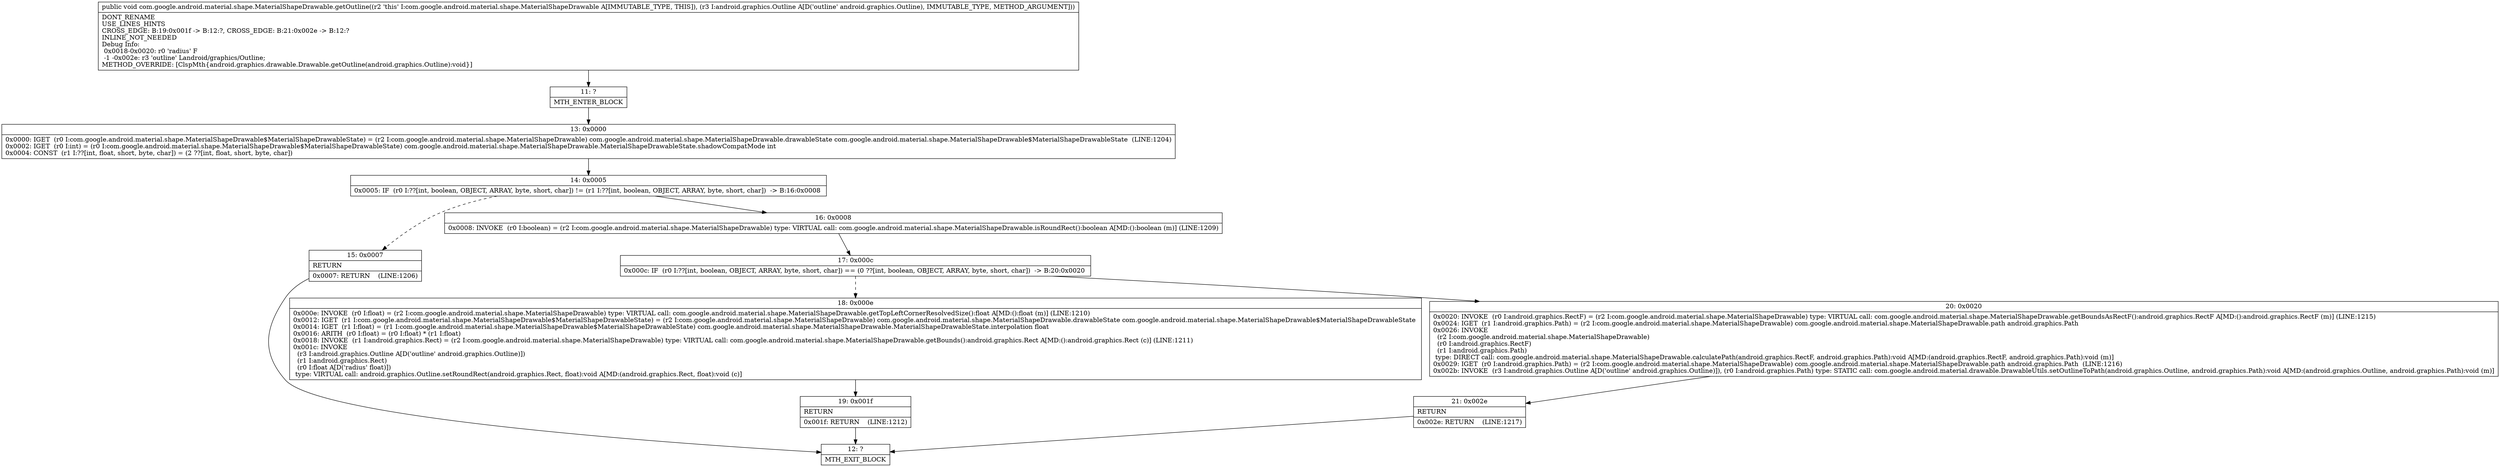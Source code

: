 digraph "CFG forcom.google.android.material.shape.MaterialShapeDrawable.getOutline(Landroid\/graphics\/Outline;)V" {
Node_11 [shape=record,label="{11\:\ ?|MTH_ENTER_BLOCK\l}"];
Node_13 [shape=record,label="{13\:\ 0x0000|0x0000: IGET  (r0 I:com.google.android.material.shape.MaterialShapeDrawable$MaterialShapeDrawableState) = (r2 I:com.google.android.material.shape.MaterialShapeDrawable) com.google.android.material.shape.MaterialShapeDrawable.drawableState com.google.android.material.shape.MaterialShapeDrawable$MaterialShapeDrawableState  (LINE:1204)\l0x0002: IGET  (r0 I:int) = (r0 I:com.google.android.material.shape.MaterialShapeDrawable$MaterialShapeDrawableState) com.google.android.material.shape.MaterialShapeDrawable.MaterialShapeDrawableState.shadowCompatMode int \l0x0004: CONST  (r1 I:??[int, float, short, byte, char]) = (2 ??[int, float, short, byte, char]) \l}"];
Node_14 [shape=record,label="{14\:\ 0x0005|0x0005: IF  (r0 I:??[int, boolean, OBJECT, ARRAY, byte, short, char]) != (r1 I:??[int, boolean, OBJECT, ARRAY, byte, short, char])  \-\> B:16:0x0008 \l}"];
Node_15 [shape=record,label="{15\:\ 0x0007|RETURN\l|0x0007: RETURN    (LINE:1206)\l}"];
Node_12 [shape=record,label="{12\:\ ?|MTH_EXIT_BLOCK\l}"];
Node_16 [shape=record,label="{16\:\ 0x0008|0x0008: INVOKE  (r0 I:boolean) = (r2 I:com.google.android.material.shape.MaterialShapeDrawable) type: VIRTUAL call: com.google.android.material.shape.MaterialShapeDrawable.isRoundRect():boolean A[MD:():boolean (m)] (LINE:1209)\l}"];
Node_17 [shape=record,label="{17\:\ 0x000c|0x000c: IF  (r0 I:??[int, boolean, OBJECT, ARRAY, byte, short, char]) == (0 ??[int, boolean, OBJECT, ARRAY, byte, short, char])  \-\> B:20:0x0020 \l}"];
Node_18 [shape=record,label="{18\:\ 0x000e|0x000e: INVOKE  (r0 I:float) = (r2 I:com.google.android.material.shape.MaterialShapeDrawable) type: VIRTUAL call: com.google.android.material.shape.MaterialShapeDrawable.getTopLeftCornerResolvedSize():float A[MD:():float (m)] (LINE:1210)\l0x0012: IGET  (r1 I:com.google.android.material.shape.MaterialShapeDrawable$MaterialShapeDrawableState) = (r2 I:com.google.android.material.shape.MaterialShapeDrawable) com.google.android.material.shape.MaterialShapeDrawable.drawableState com.google.android.material.shape.MaterialShapeDrawable$MaterialShapeDrawableState \l0x0014: IGET  (r1 I:float) = (r1 I:com.google.android.material.shape.MaterialShapeDrawable$MaterialShapeDrawableState) com.google.android.material.shape.MaterialShapeDrawable.MaterialShapeDrawableState.interpolation float \l0x0016: ARITH  (r0 I:float) = (r0 I:float) * (r1 I:float) \l0x0018: INVOKE  (r1 I:android.graphics.Rect) = (r2 I:com.google.android.material.shape.MaterialShapeDrawable) type: VIRTUAL call: com.google.android.material.shape.MaterialShapeDrawable.getBounds():android.graphics.Rect A[MD:():android.graphics.Rect (c)] (LINE:1211)\l0x001c: INVOKE  \l  (r3 I:android.graphics.Outline A[D('outline' android.graphics.Outline)])\l  (r1 I:android.graphics.Rect)\l  (r0 I:float A[D('radius' float)])\l type: VIRTUAL call: android.graphics.Outline.setRoundRect(android.graphics.Rect, float):void A[MD:(android.graphics.Rect, float):void (c)]\l}"];
Node_19 [shape=record,label="{19\:\ 0x001f|RETURN\l|0x001f: RETURN    (LINE:1212)\l}"];
Node_20 [shape=record,label="{20\:\ 0x0020|0x0020: INVOKE  (r0 I:android.graphics.RectF) = (r2 I:com.google.android.material.shape.MaterialShapeDrawable) type: VIRTUAL call: com.google.android.material.shape.MaterialShapeDrawable.getBoundsAsRectF():android.graphics.RectF A[MD:():android.graphics.RectF (m)] (LINE:1215)\l0x0024: IGET  (r1 I:android.graphics.Path) = (r2 I:com.google.android.material.shape.MaterialShapeDrawable) com.google.android.material.shape.MaterialShapeDrawable.path android.graphics.Path \l0x0026: INVOKE  \l  (r2 I:com.google.android.material.shape.MaterialShapeDrawable)\l  (r0 I:android.graphics.RectF)\l  (r1 I:android.graphics.Path)\l type: DIRECT call: com.google.android.material.shape.MaterialShapeDrawable.calculatePath(android.graphics.RectF, android.graphics.Path):void A[MD:(android.graphics.RectF, android.graphics.Path):void (m)]\l0x0029: IGET  (r0 I:android.graphics.Path) = (r2 I:com.google.android.material.shape.MaterialShapeDrawable) com.google.android.material.shape.MaterialShapeDrawable.path android.graphics.Path  (LINE:1216)\l0x002b: INVOKE  (r3 I:android.graphics.Outline A[D('outline' android.graphics.Outline)]), (r0 I:android.graphics.Path) type: STATIC call: com.google.android.material.drawable.DrawableUtils.setOutlineToPath(android.graphics.Outline, android.graphics.Path):void A[MD:(android.graphics.Outline, android.graphics.Path):void (m)]\l}"];
Node_21 [shape=record,label="{21\:\ 0x002e|RETURN\l|0x002e: RETURN    (LINE:1217)\l}"];
MethodNode[shape=record,label="{public void com.google.android.material.shape.MaterialShapeDrawable.getOutline((r2 'this' I:com.google.android.material.shape.MaterialShapeDrawable A[IMMUTABLE_TYPE, THIS]), (r3 I:android.graphics.Outline A[D('outline' android.graphics.Outline), IMMUTABLE_TYPE, METHOD_ARGUMENT]))  | DONT_RENAME\lUSE_LINES_HINTS\lCROSS_EDGE: B:19:0x001f \-\> B:12:?, CROSS_EDGE: B:21:0x002e \-\> B:12:?\lINLINE_NOT_NEEDED\lDebug Info:\l  0x0018\-0x0020: r0 'radius' F\l  \-1 \-0x002e: r3 'outline' Landroid\/graphics\/Outline;\lMETHOD_OVERRIDE: [ClspMth\{android.graphics.drawable.Drawable.getOutline(android.graphics.Outline):void\}]\l}"];
MethodNode -> Node_11;Node_11 -> Node_13;
Node_13 -> Node_14;
Node_14 -> Node_15[style=dashed];
Node_14 -> Node_16;
Node_15 -> Node_12;
Node_16 -> Node_17;
Node_17 -> Node_18[style=dashed];
Node_17 -> Node_20;
Node_18 -> Node_19;
Node_19 -> Node_12;
Node_20 -> Node_21;
Node_21 -> Node_12;
}

